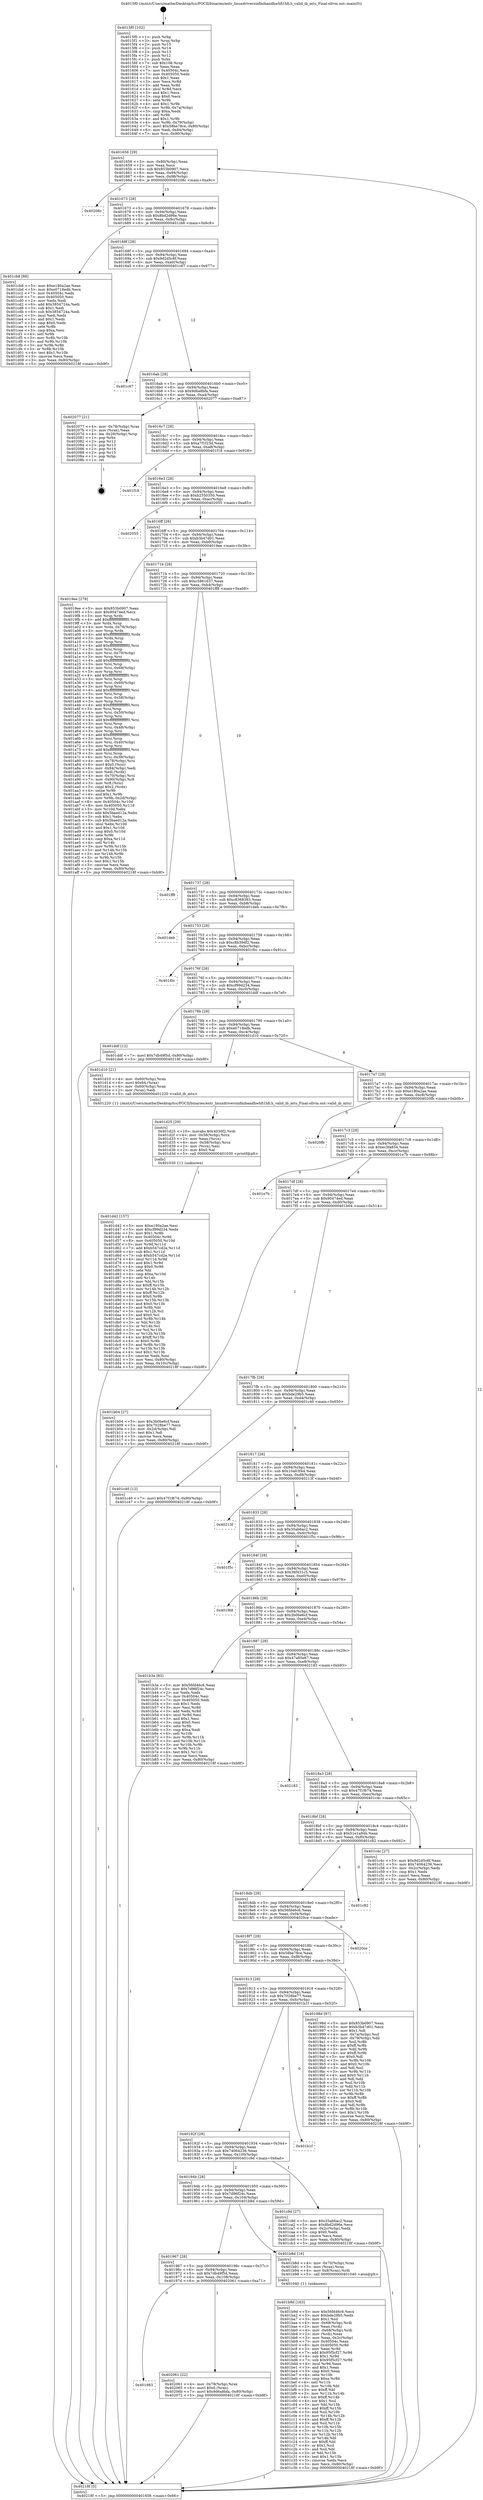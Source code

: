 digraph "0x4015f0" {
  label = "0x4015f0 (/mnt/c/Users/mathe/Desktop/tcc/POCII/binaries/extr_linuxdriversinfinibandhwhfi1hfi.h_valid_ib_mtu_Final-ollvm.out::main(0))"
  labelloc = "t"
  node[shape=record]

  Entry [label="",width=0.3,height=0.3,shape=circle,fillcolor=black,style=filled]
  "0x401656" [label="{
     0x401656 [29]\l
     | [instrs]\l
     &nbsp;&nbsp;0x401656 \<+3\>: mov -0x80(%rbp),%eax\l
     &nbsp;&nbsp;0x401659 \<+2\>: mov %eax,%ecx\l
     &nbsp;&nbsp;0x40165b \<+6\>: sub $0x853b0907,%ecx\l
     &nbsp;&nbsp;0x401661 \<+6\>: mov %eax,-0x94(%rbp)\l
     &nbsp;&nbsp;0x401667 \<+6\>: mov %ecx,-0x98(%rbp)\l
     &nbsp;&nbsp;0x40166d \<+6\>: je 000000000040208c \<main+0xa9c\>\l
  }"]
  "0x40208c" [label="{
     0x40208c\l
  }", style=dashed]
  "0x401673" [label="{
     0x401673 [28]\l
     | [instrs]\l
     &nbsp;&nbsp;0x401673 \<+5\>: jmp 0000000000401678 \<main+0x88\>\l
     &nbsp;&nbsp;0x401678 \<+6\>: mov -0x94(%rbp),%eax\l
     &nbsp;&nbsp;0x40167e \<+5\>: sub $0x8bd2d96e,%eax\l
     &nbsp;&nbsp;0x401683 \<+6\>: mov %eax,-0x9c(%rbp)\l
     &nbsp;&nbsp;0x401689 \<+6\>: je 0000000000401cb8 \<main+0x6c8\>\l
  }"]
  Exit [label="",width=0.3,height=0.3,shape=circle,fillcolor=black,style=filled,peripheries=2]
  "0x401cb8" [label="{
     0x401cb8 [88]\l
     | [instrs]\l
     &nbsp;&nbsp;0x401cb8 \<+5\>: mov $0xe180a2ae,%eax\l
     &nbsp;&nbsp;0x401cbd \<+5\>: mov $0xe0718edb,%ecx\l
     &nbsp;&nbsp;0x401cc2 \<+7\>: mov 0x40504c,%edx\l
     &nbsp;&nbsp;0x401cc9 \<+7\>: mov 0x405050,%esi\l
     &nbsp;&nbsp;0x401cd0 \<+2\>: mov %edx,%edi\l
     &nbsp;&nbsp;0x401cd2 \<+6\>: add $0x3854724a,%edi\l
     &nbsp;&nbsp;0x401cd8 \<+3\>: sub $0x1,%edi\l
     &nbsp;&nbsp;0x401cdb \<+6\>: sub $0x3854724a,%edi\l
     &nbsp;&nbsp;0x401ce1 \<+3\>: imul %edi,%edx\l
     &nbsp;&nbsp;0x401ce4 \<+3\>: and $0x1,%edx\l
     &nbsp;&nbsp;0x401ce7 \<+3\>: cmp $0x0,%edx\l
     &nbsp;&nbsp;0x401cea \<+4\>: sete %r8b\l
     &nbsp;&nbsp;0x401cee \<+3\>: cmp $0xa,%esi\l
     &nbsp;&nbsp;0x401cf1 \<+4\>: setl %r9b\l
     &nbsp;&nbsp;0x401cf5 \<+3\>: mov %r8b,%r10b\l
     &nbsp;&nbsp;0x401cf8 \<+3\>: and %r9b,%r10b\l
     &nbsp;&nbsp;0x401cfb \<+3\>: xor %r9b,%r8b\l
     &nbsp;&nbsp;0x401cfe \<+3\>: or %r8b,%r10b\l
     &nbsp;&nbsp;0x401d01 \<+4\>: test $0x1,%r10b\l
     &nbsp;&nbsp;0x401d05 \<+3\>: cmovne %ecx,%eax\l
     &nbsp;&nbsp;0x401d08 \<+3\>: mov %eax,-0x80(%rbp)\l
     &nbsp;&nbsp;0x401d0b \<+5\>: jmp 000000000040218f \<main+0xb9f\>\l
  }"]
  "0x40168f" [label="{
     0x40168f [28]\l
     | [instrs]\l
     &nbsp;&nbsp;0x40168f \<+5\>: jmp 0000000000401694 \<main+0xa4\>\l
     &nbsp;&nbsp;0x401694 \<+6\>: mov -0x94(%rbp),%eax\l
     &nbsp;&nbsp;0x40169a \<+5\>: sub $0x9d2d5c6f,%eax\l
     &nbsp;&nbsp;0x40169f \<+6\>: mov %eax,-0xa0(%rbp)\l
     &nbsp;&nbsp;0x4016a5 \<+6\>: je 0000000000401c67 \<main+0x677\>\l
  }"]
  "0x401983" [label="{
     0x401983\l
  }", style=dashed]
  "0x401c67" [label="{
     0x401c67\l
  }", style=dashed]
  "0x4016ab" [label="{
     0x4016ab [28]\l
     | [instrs]\l
     &nbsp;&nbsp;0x4016ab \<+5\>: jmp 00000000004016b0 \<main+0xc0\>\l
     &nbsp;&nbsp;0x4016b0 \<+6\>: mov -0x94(%rbp),%eax\l
     &nbsp;&nbsp;0x4016b6 \<+5\>: sub $0x9d6a8bfa,%eax\l
     &nbsp;&nbsp;0x4016bb \<+6\>: mov %eax,-0xa4(%rbp)\l
     &nbsp;&nbsp;0x4016c1 \<+6\>: je 0000000000402077 \<main+0xa87\>\l
  }"]
  "0x402061" [label="{
     0x402061 [22]\l
     | [instrs]\l
     &nbsp;&nbsp;0x402061 \<+4\>: mov -0x78(%rbp),%rax\l
     &nbsp;&nbsp;0x402065 \<+6\>: movl $0x0,(%rax)\l
     &nbsp;&nbsp;0x40206b \<+7\>: movl $0x9d6a8bfa,-0x80(%rbp)\l
     &nbsp;&nbsp;0x402072 \<+5\>: jmp 000000000040218f \<main+0xb9f\>\l
  }"]
  "0x402077" [label="{
     0x402077 [21]\l
     | [instrs]\l
     &nbsp;&nbsp;0x402077 \<+4\>: mov -0x78(%rbp),%rax\l
     &nbsp;&nbsp;0x40207b \<+2\>: mov (%rax),%eax\l
     &nbsp;&nbsp;0x40207d \<+4\>: lea -0x28(%rbp),%rsp\l
     &nbsp;&nbsp;0x402081 \<+1\>: pop %rbx\l
     &nbsp;&nbsp;0x402082 \<+2\>: pop %r12\l
     &nbsp;&nbsp;0x402084 \<+2\>: pop %r13\l
     &nbsp;&nbsp;0x402086 \<+2\>: pop %r14\l
     &nbsp;&nbsp;0x402088 \<+2\>: pop %r15\l
     &nbsp;&nbsp;0x40208a \<+1\>: pop %rbp\l
     &nbsp;&nbsp;0x40208b \<+1\>: ret\l
  }"]
  "0x4016c7" [label="{
     0x4016c7 [28]\l
     | [instrs]\l
     &nbsp;&nbsp;0x4016c7 \<+5\>: jmp 00000000004016cc \<main+0xdc\>\l
     &nbsp;&nbsp;0x4016cc \<+6\>: mov -0x94(%rbp),%eax\l
     &nbsp;&nbsp;0x4016d2 \<+5\>: sub $0xa7f1f23d,%eax\l
     &nbsp;&nbsp;0x4016d7 \<+6\>: mov %eax,-0xa8(%rbp)\l
     &nbsp;&nbsp;0x4016dd \<+6\>: je 0000000000401f18 \<main+0x928\>\l
  }"]
  "0x401d42" [label="{
     0x401d42 [157]\l
     | [instrs]\l
     &nbsp;&nbsp;0x401d42 \<+5\>: mov $0xe180a2ae,%esi\l
     &nbsp;&nbsp;0x401d47 \<+5\>: mov $0xcf99d234,%edx\l
     &nbsp;&nbsp;0x401d4c \<+3\>: mov $0x1,%r8b\l
     &nbsp;&nbsp;0x401d4f \<+8\>: mov 0x40504c,%r9d\l
     &nbsp;&nbsp;0x401d57 \<+8\>: mov 0x405050,%r10d\l
     &nbsp;&nbsp;0x401d5f \<+3\>: mov %r9d,%r11d\l
     &nbsp;&nbsp;0x401d62 \<+7\>: add $0xb547cd2e,%r11d\l
     &nbsp;&nbsp;0x401d69 \<+4\>: sub $0x1,%r11d\l
     &nbsp;&nbsp;0x401d6d \<+7\>: sub $0xb547cd2e,%r11d\l
     &nbsp;&nbsp;0x401d74 \<+4\>: imul %r11d,%r9d\l
     &nbsp;&nbsp;0x401d78 \<+4\>: and $0x1,%r9d\l
     &nbsp;&nbsp;0x401d7c \<+4\>: cmp $0x0,%r9d\l
     &nbsp;&nbsp;0x401d80 \<+3\>: sete %bl\l
     &nbsp;&nbsp;0x401d83 \<+4\>: cmp $0xa,%r10d\l
     &nbsp;&nbsp;0x401d87 \<+4\>: setl %r14b\l
     &nbsp;&nbsp;0x401d8b \<+3\>: mov %bl,%r15b\l
     &nbsp;&nbsp;0x401d8e \<+4\>: xor $0xff,%r15b\l
     &nbsp;&nbsp;0x401d92 \<+3\>: mov %r14b,%r12b\l
     &nbsp;&nbsp;0x401d95 \<+4\>: xor $0xff,%r12b\l
     &nbsp;&nbsp;0x401d99 \<+4\>: xor $0x0,%r8b\l
     &nbsp;&nbsp;0x401d9d \<+3\>: mov %r15b,%r13b\l
     &nbsp;&nbsp;0x401da0 \<+4\>: and $0x0,%r13b\l
     &nbsp;&nbsp;0x401da4 \<+3\>: and %r8b,%bl\l
     &nbsp;&nbsp;0x401da7 \<+3\>: mov %r12b,%cl\l
     &nbsp;&nbsp;0x401daa \<+3\>: and $0x0,%cl\l
     &nbsp;&nbsp;0x401dad \<+3\>: and %r8b,%r14b\l
     &nbsp;&nbsp;0x401db0 \<+3\>: or %bl,%r13b\l
     &nbsp;&nbsp;0x401db3 \<+3\>: or %r14b,%cl\l
     &nbsp;&nbsp;0x401db6 \<+3\>: xor %cl,%r13b\l
     &nbsp;&nbsp;0x401db9 \<+3\>: or %r12b,%r15b\l
     &nbsp;&nbsp;0x401dbc \<+4\>: xor $0xff,%r15b\l
     &nbsp;&nbsp;0x401dc0 \<+4\>: or $0x0,%r8b\l
     &nbsp;&nbsp;0x401dc4 \<+3\>: and %r8b,%r15b\l
     &nbsp;&nbsp;0x401dc7 \<+3\>: or %r15b,%r13b\l
     &nbsp;&nbsp;0x401dca \<+4\>: test $0x1,%r13b\l
     &nbsp;&nbsp;0x401dce \<+3\>: cmovne %edx,%esi\l
     &nbsp;&nbsp;0x401dd1 \<+3\>: mov %esi,-0x80(%rbp)\l
     &nbsp;&nbsp;0x401dd4 \<+6\>: mov %eax,-0x10c(%rbp)\l
     &nbsp;&nbsp;0x401dda \<+5\>: jmp 000000000040218f \<main+0xb9f\>\l
  }"]
  "0x401f18" [label="{
     0x401f18\l
  }", style=dashed]
  "0x4016e3" [label="{
     0x4016e3 [28]\l
     | [instrs]\l
     &nbsp;&nbsp;0x4016e3 \<+5\>: jmp 00000000004016e8 \<main+0xf8\>\l
     &nbsp;&nbsp;0x4016e8 \<+6\>: mov -0x94(%rbp),%eax\l
     &nbsp;&nbsp;0x4016ee \<+5\>: sub $0xb2550350,%eax\l
     &nbsp;&nbsp;0x4016f3 \<+6\>: mov %eax,-0xac(%rbp)\l
     &nbsp;&nbsp;0x4016f9 \<+6\>: je 0000000000402055 \<main+0xa65\>\l
  }"]
  "0x401d25" [label="{
     0x401d25 [29]\l
     | [instrs]\l
     &nbsp;&nbsp;0x401d25 \<+10\>: movabs $0x4030f2,%rdi\l
     &nbsp;&nbsp;0x401d2f \<+4\>: mov -0x58(%rbp),%rcx\l
     &nbsp;&nbsp;0x401d33 \<+2\>: mov %eax,(%rcx)\l
     &nbsp;&nbsp;0x401d35 \<+4\>: mov -0x58(%rbp),%rcx\l
     &nbsp;&nbsp;0x401d39 \<+2\>: mov (%rcx),%esi\l
     &nbsp;&nbsp;0x401d3b \<+2\>: mov $0x0,%al\l
     &nbsp;&nbsp;0x401d3d \<+5\>: call 0000000000401030 \<printf@plt\>\l
     | [calls]\l
     &nbsp;&nbsp;0x401030 \{1\} (unknown)\l
  }"]
  "0x402055" [label="{
     0x402055\l
  }", style=dashed]
  "0x4016ff" [label="{
     0x4016ff [28]\l
     | [instrs]\l
     &nbsp;&nbsp;0x4016ff \<+5\>: jmp 0000000000401704 \<main+0x114\>\l
     &nbsp;&nbsp;0x401704 \<+6\>: mov -0x94(%rbp),%eax\l
     &nbsp;&nbsp;0x40170a \<+5\>: sub $0xb3b47d01,%eax\l
     &nbsp;&nbsp;0x40170f \<+6\>: mov %eax,-0xb0(%rbp)\l
     &nbsp;&nbsp;0x401715 \<+6\>: je 00000000004019ee \<main+0x3fe\>\l
  }"]
  "0x401b9d" [label="{
     0x401b9d [163]\l
     | [instrs]\l
     &nbsp;&nbsp;0x401b9d \<+5\>: mov $0x56fd46c6,%ecx\l
     &nbsp;&nbsp;0x401ba2 \<+5\>: mov $0xbde29b5,%edx\l
     &nbsp;&nbsp;0x401ba7 \<+3\>: mov $0x1,%sil\l
     &nbsp;&nbsp;0x401baa \<+4\>: mov -0x68(%rbp),%rdi\l
     &nbsp;&nbsp;0x401bae \<+2\>: mov %eax,(%rdi)\l
     &nbsp;&nbsp;0x401bb0 \<+4\>: mov -0x68(%rbp),%rdi\l
     &nbsp;&nbsp;0x401bb4 \<+2\>: mov (%rdi),%eax\l
     &nbsp;&nbsp;0x401bb6 \<+3\>: mov %eax,-0x2c(%rbp)\l
     &nbsp;&nbsp;0x401bb9 \<+7\>: mov 0x40504c,%eax\l
     &nbsp;&nbsp;0x401bc0 \<+8\>: mov 0x405050,%r8d\l
     &nbsp;&nbsp;0x401bc8 \<+3\>: mov %eax,%r9d\l
     &nbsp;&nbsp;0x401bcb \<+7\>: add $0x95f5cf27,%r9d\l
     &nbsp;&nbsp;0x401bd2 \<+4\>: sub $0x1,%r9d\l
     &nbsp;&nbsp;0x401bd6 \<+7\>: sub $0x95f5cf27,%r9d\l
     &nbsp;&nbsp;0x401bdd \<+4\>: imul %r9d,%eax\l
     &nbsp;&nbsp;0x401be1 \<+3\>: and $0x1,%eax\l
     &nbsp;&nbsp;0x401be4 \<+3\>: cmp $0x0,%eax\l
     &nbsp;&nbsp;0x401be7 \<+4\>: sete %r10b\l
     &nbsp;&nbsp;0x401beb \<+4\>: cmp $0xa,%r8d\l
     &nbsp;&nbsp;0x401bef \<+4\>: setl %r11b\l
     &nbsp;&nbsp;0x401bf3 \<+3\>: mov %r10b,%bl\l
     &nbsp;&nbsp;0x401bf6 \<+3\>: xor $0xff,%bl\l
     &nbsp;&nbsp;0x401bf9 \<+3\>: mov %r11b,%r14b\l
     &nbsp;&nbsp;0x401bfc \<+4\>: xor $0xff,%r14b\l
     &nbsp;&nbsp;0x401c00 \<+4\>: xor $0x1,%sil\l
     &nbsp;&nbsp;0x401c04 \<+3\>: mov %bl,%r15b\l
     &nbsp;&nbsp;0x401c07 \<+4\>: and $0xff,%r15b\l
     &nbsp;&nbsp;0x401c0b \<+3\>: and %sil,%r10b\l
     &nbsp;&nbsp;0x401c0e \<+3\>: mov %r14b,%r12b\l
     &nbsp;&nbsp;0x401c11 \<+4\>: and $0xff,%r12b\l
     &nbsp;&nbsp;0x401c15 \<+3\>: and %sil,%r11b\l
     &nbsp;&nbsp;0x401c18 \<+3\>: or %r10b,%r15b\l
     &nbsp;&nbsp;0x401c1b \<+3\>: or %r11b,%r12b\l
     &nbsp;&nbsp;0x401c1e \<+3\>: xor %r12b,%r15b\l
     &nbsp;&nbsp;0x401c21 \<+3\>: or %r14b,%bl\l
     &nbsp;&nbsp;0x401c24 \<+3\>: xor $0xff,%bl\l
     &nbsp;&nbsp;0x401c27 \<+4\>: or $0x1,%sil\l
     &nbsp;&nbsp;0x401c2b \<+3\>: and %sil,%bl\l
     &nbsp;&nbsp;0x401c2e \<+3\>: or %bl,%r15b\l
     &nbsp;&nbsp;0x401c31 \<+4\>: test $0x1,%r15b\l
     &nbsp;&nbsp;0x401c35 \<+3\>: cmovne %edx,%ecx\l
     &nbsp;&nbsp;0x401c38 \<+3\>: mov %ecx,-0x80(%rbp)\l
     &nbsp;&nbsp;0x401c3b \<+5\>: jmp 000000000040218f \<main+0xb9f\>\l
  }"]
  "0x4019ee" [label="{
     0x4019ee [278]\l
     | [instrs]\l
     &nbsp;&nbsp;0x4019ee \<+5\>: mov $0x853b0907,%eax\l
     &nbsp;&nbsp;0x4019f3 \<+5\>: mov $0x90474ed,%ecx\l
     &nbsp;&nbsp;0x4019f8 \<+3\>: mov %rsp,%rdx\l
     &nbsp;&nbsp;0x4019fb \<+4\>: add $0xfffffffffffffff0,%rdx\l
     &nbsp;&nbsp;0x4019ff \<+3\>: mov %rdx,%rsp\l
     &nbsp;&nbsp;0x401a02 \<+4\>: mov %rdx,-0x78(%rbp)\l
     &nbsp;&nbsp;0x401a06 \<+3\>: mov %rsp,%rdx\l
     &nbsp;&nbsp;0x401a09 \<+4\>: add $0xfffffffffffffff0,%rdx\l
     &nbsp;&nbsp;0x401a0d \<+3\>: mov %rdx,%rsp\l
     &nbsp;&nbsp;0x401a10 \<+3\>: mov %rsp,%rsi\l
     &nbsp;&nbsp;0x401a13 \<+4\>: add $0xfffffffffffffff0,%rsi\l
     &nbsp;&nbsp;0x401a17 \<+3\>: mov %rsi,%rsp\l
     &nbsp;&nbsp;0x401a1a \<+4\>: mov %rsi,-0x70(%rbp)\l
     &nbsp;&nbsp;0x401a1e \<+3\>: mov %rsp,%rsi\l
     &nbsp;&nbsp;0x401a21 \<+4\>: add $0xfffffffffffffff0,%rsi\l
     &nbsp;&nbsp;0x401a25 \<+3\>: mov %rsi,%rsp\l
     &nbsp;&nbsp;0x401a28 \<+4\>: mov %rsi,-0x68(%rbp)\l
     &nbsp;&nbsp;0x401a2c \<+3\>: mov %rsp,%rsi\l
     &nbsp;&nbsp;0x401a2f \<+4\>: add $0xfffffffffffffff0,%rsi\l
     &nbsp;&nbsp;0x401a33 \<+3\>: mov %rsi,%rsp\l
     &nbsp;&nbsp;0x401a36 \<+4\>: mov %rsi,-0x60(%rbp)\l
     &nbsp;&nbsp;0x401a3a \<+3\>: mov %rsp,%rsi\l
     &nbsp;&nbsp;0x401a3d \<+4\>: add $0xfffffffffffffff0,%rsi\l
     &nbsp;&nbsp;0x401a41 \<+3\>: mov %rsi,%rsp\l
     &nbsp;&nbsp;0x401a44 \<+4\>: mov %rsi,-0x58(%rbp)\l
     &nbsp;&nbsp;0x401a48 \<+3\>: mov %rsp,%rsi\l
     &nbsp;&nbsp;0x401a4b \<+4\>: add $0xfffffffffffffff0,%rsi\l
     &nbsp;&nbsp;0x401a4f \<+3\>: mov %rsi,%rsp\l
     &nbsp;&nbsp;0x401a52 \<+4\>: mov %rsi,-0x50(%rbp)\l
     &nbsp;&nbsp;0x401a56 \<+3\>: mov %rsp,%rsi\l
     &nbsp;&nbsp;0x401a59 \<+4\>: add $0xfffffffffffffff0,%rsi\l
     &nbsp;&nbsp;0x401a5d \<+3\>: mov %rsi,%rsp\l
     &nbsp;&nbsp;0x401a60 \<+4\>: mov %rsi,-0x48(%rbp)\l
     &nbsp;&nbsp;0x401a64 \<+3\>: mov %rsp,%rsi\l
     &nbsp;&nbsp;0x401a67 \<+4\>: add $0xfffffffffffffff0,%rsi\l
     &nbsp;&nbsp;0x401a6b \<+3\>: mov %rsi,%rsp\l
     &nbsp;&nbsp;0x401a6e \<+4\>: mov %rsi,-0x40(%rbp)\l
     &nbsp;&nbsp;0x401a72 \<+3\>: mov %rsp,%rsi\l
     &nbsp;&nbsp;0x401a75 \<+4\>: add $0xfffffffffffffff0,%rsi\l
     &nbsp;&nbsp;0x401a79 \<+3\>: mov %rsi,%rsp\l
     &nbsp;&nbsp;0x401a7c \<+4\>: mov %rsi,-0x38(%rbp)\l
     &nbsp;&nbsp;0x401a80 \<+4\>: mov -0x78(%rbp),%rsi\l
     &nbsp;&nbsp;0x401a84 \<+6\>: movl $0x0,(%rsi)\l
     &nbsp;&nbsp;0x401a8a \<+6\>: mov -0x84(%rbp),%edi\l
     &nbsp;&nbsp;0x401a90 \<+2\>: mov %edi,(%rdx)\l
     &nbsp;&nbsp;0x401a92 \<+4\>: mov -0x70(%rbp),%rsi\l
     &nbsp;&nbsp;0x401a96 \<+7\>: mov -0x90(%rbp),%r8\l
     &nbsp;&nbsp;0x401a9d \<+3\>: mov %r8,(%rsi)\l
     &nbsp;&nbsp;0x401aa0 \<+3\>: cmpl $0x2,(%rdx)\l
     &nbsp;&nbsp;0x401aa3 \<+4\>: setne %r9b\l
     &nbsp;&nbsp;0x401aa7 \<+4\>: and $0x1,%r9b\l
     &nbsp;&nbsp;0x401aab \<+4\>: mov %r9b,-0x2d(%rbp)\l
     &nbsp;&nbsp;0x401aaf \<+8\>: mov 0x40504c,%r10d\l
     &nbsp;&nbsp;0x401ab7 \<+8\>: mov 0x405050,%r11d\l
     &nbsp;&nbsp;0x401abf \<+3\>: mov %r10d,%ebx\l
     &nbsp;&nbsp;0x401ac2 \<+6\>: add $0x5baed12a,%ebx\l
     &nbsp;&nbsp;0x401ac8 \<+3\>: sub $0x1,%ebx\l
     &nbsp;&nbsp;0x401acb \<+6\>: sub $0x5baed12a,%ebx\l
     &nbsp;&nbsp;0x401ad1 \<+4\>: imul %ebx,%r10d\l
     &nbsp;&nbsp;0x401ad5 \<+4\>: and $0x1,%r10d\l
     &nbsp;&nbsp;0x401ad9 \<+4\>: cmp $0x0,%r10d\l
     &nbsp;&nbsp;0x401add \<+4\>: sete %r9b\l
     &nbsp;&nbsp;0x401ae1 \<+4\>: cmp $0xa,%r11d\l
     &nbsp;&nbsp;0x401ae5 \<+4\>: setl %r14b\l
     &nbsp;&nbsp;0x401ae9 \<+3\>: mov %r9b,%r15b\l
     &nbsp;&nbsp;0x401aec \<+3\>: and %r14b,%r15b\l
     &nbsp;&nbsp;0x401aef \<+3\>: xor %r14b,%r9b\l
     &nbsp;&nbsp;0x401af2 \<+3\>: or %r9b,%r15b\l
     &nbsp;&nbsp;0x401af5 \<+4\>: test $0x1,%r15b\l
     &nbsp;&nbsp;0x401af9 \<+3\>: cmovne %ecx,%eax\l
     &nbsp;&nbsp;0x401afc \<+3\>: mov %eax,-0x80(%rbp)\l
     &nbsp;&nbsp;0x401aff \<+5\>: jmp 000000000040218f \<main+0xb9f\>\l
  }"]
  "0x40171b" [label="{
     0x40171b [28]\l
     | [instrs]\l
     &nbsp;&nbsp;0x40171b \<+5\>: jmp 0000000000401720 \<main+0x130\>\l
     &nbsp;&nbsp;0x401720 \<+6\>: mov -0x94(%rbp),%eax\l
     &nbsp;&nbsp;0x401726 \<+5\>: sub $0xc5861637,%eax\l
     &nbsp;&nbsp;0x40172b \<+6\>: mov %eax,-0xb4(%rbp)\l
     &nbsp;&nbsp;0x401731 \<+6\>: je 0000000000401ff8 \<main+0xa08\>\l
  }"]
  "0x401967" [label="{
     0x401967 [28]\l
     | [instrs]\l
     &nbsp;&nbsp;0x401967 \<+5\>: jmp 000000000040196c \<main+0x37c\>\l
     &nbsp;&nbsp;0x40196c \<+6\>: mov -0x94(%rbp),%eax\l
     &nbsp;&nbsp;0x401972 \<+5\>: sub $0x7db49f5d,%eax\l
     &nbsp;&nbsp;0x401977 \<+6\>: mov %eax,-0x108(%rbp)\l
     &nbsp;&nbsp;0x40197d \<+6\>: je 0000000000402061 \<main+0xa71\>\l
  }"]
  "0x401ff8" [label="{
     0x401ff8\l
  }", style=dashed]
  "0x401737" [label="{
     0x401737 [28]\l
     | [instrs]\l
     &nbsp;&nbsp;0x401737 \<+5\>: jmp 000000000040173c \<main+0x14c\>\l
     &nbsp;&nbsp;0x40173c \<+6\>: mov -0x94(%rbp),%eax\l
     &nbsp;&nbsp;0x401742 \<+5\>: sub $0xc8368383,%eax\l
     &nbsp;&nbsp;0x401747 \<+6\>: mov %eax,-0xb8(%rbp)\l
     &nbsp;&nbsp;0x40174d \<+6\>: je 0000000000401deb \<main+0x7fb\>\l
  }"]
  "0x401b8d" [label="{
     0x401b8d [16]\l
     | [instrs]\l
     &nbsp;&nbsp;0x401b8d \<+4\>: mov -0x70(%rbp),%rax\l
     &nbsp;&nbsp;0x401b91 \<+3\>: mov (%rax),%rax\l
     &nbsp;&nbsp;0x401b94 \<+4\>: mov 0x8(%rax),%rdi\l
     &nbsp;&nbsp;0x401b98 \<+5\>: call 0000000000401040 \<atoi@plt\>\l
     | [calls]\l
     &nbsp;&nbsp;0x401040 \{1\} (unknown)\l
  }"]
  "0x401deb" [label="{
     0x401deb\l
  }", style=dashed]
  "0x401753" [label="{
     0x401753 [28]\l
     | [instrs]\l
     &nbsp;&nbsp;0x401753 \<+5\>: jmp 0000000000401758 \<main+0x168\>\l
     &nbsp;&nbsp;0x401758 \<+6\>: mov -0x94(%rbp),%eax\l
     &nbsp;&nbsp;0x40175e \<+5\>: sub $0xc8b39df2,%eax\l
     &nbsp;&nbsp;0x401763 \<+6\>: mov %eax,-0xbc(%rbp)\l
     &nbsp;&nbsp;0x401769 \<+6\>: je 0000000000401f0c \<main+0x91c\>\l
  }"]
  "0x40194b" [label="{
     0x40194b [28]\l
     | [instrs]\l
     &nbsp;&nbsp;0x40194b \<+5\>: jmp 0000000000401950 \<main+0x360\>\l
     &nbsp;&nbsp;0x401950 \<+6\>: mov -0x94(%rbp),%eax\l
     &nbsp;&nbsp;0x401956 \<+5\>: sub $0x7d96f24c,%eax\l
     &nbsp;&nbsp;0x40195b \<+6\>: mov %eax,-0x104(%rbp)\l
     &nbsp;&nbsp;0x401961 \<+6\>: je 0000000000401b8d \<main+0x59d\>\l
  }"]
  "0x401f0c" [label="{
     0x401f0c\l
  }", style=dashed]
  "0x40176f" [label="{
     0x40176f [28]\l
     | [instrs]\l
     &nbsp;&nbsp;0x40176f \<+5\>: jmp 0000000000401774 \<main+0x184\>\l
     &nbsp;&nbsp;0x401774 \<+6\>: mov -0x94(%rbp),%eax\l
     &nbsp;&nbsp;0x40177a \<+5\>: sub $0xcf99d234,%eax\l
     &nbsp;&nbsp;0x40177f \<+6\>: mov %eax,-0xc0(%rbp)\l
     &nbsp;&nbsp;0x401785 \<+6\>: je 0000000000401ddf \<main+0x7ef\>\l
  }"]
  "0x401c9d" [label="{
     0x401c9d [27]\l
     | [instrs]\l
     &nbsp;&nbsp;0x401c9d \<+5\>: mov $0x35ab6ac2,%eax\l
     &nbsp;&nbsp;0x401ca2 \<+5\>: mov $0x8bd2d96e,%ecx\l
     &nbsp;&nbsp;0x401ca7 \<+3\>: mov -0x2c(%rbp),%edx\l
     &nbsp;&nbsp;0x401caa \<+3\>: cmp $0x0,%edx\l
     &nbsp;&nbsp;0x401cad \<+3\>: cmove %ecx,%eax\l
     &nbsp;&nbsp;0x401cb0 \<+3\>: mov %eax,-0x80(%rbp)\l
     &nbsp;&nbsp;0x401cb3 \<+5\>: jmp 000000000040218f \<main+0xb9f\>\l
  }"]
  "0x401ddf" [label="{
     0x401ddf [12]\l
     | [instrs]\l
     &nbsp;&nbsp;0x401ddf \<+7\>: movl $0x7db49f5d,-0x80(%rbp)\l
     &nbsp;&nbsp;0x401de6 \<+5\>: jmp 000000000040218f \<main+0xb9f\>\l
  }"]
  "0x40178b" [label="{
     0x40178b [28]\l
     | [instrs]\l
     &nbsp;&nbsp;0x40178b \<+5\>: jmp 0000000000401790 \<main+0x1a0\>\l
     &nbsp;&nbsp;0x401790 \<+6\>: mov -0x94(%rbp),%eax\l
     &nbsp;&nbsp;0x401796 \<+5\>: sub $0xe0718edb,%eax\l
     &nbsp;&nbsp;0x40179b \<+6\>: mov %eax,-0xc4(%rbp)\l
     &nbsp;&nbsp;0x4017a1 \<+6\>: je 0000000000401d10 \<main+0x720\>\l
  }"]
  "0x40192f" [label="{
     0x40192f [28]\l
     | [instrs]\l
     &nbsp;&nbsp;0x40192f \<+5\>: jmp 0000000000401934 \<main+0x344\>\l
     &nbsp;&nbsp;0x401934 \<+6\>: mov -0x94(%rbp),%eax\l
     &nbsp;&nbsp;0x40193a \<+5\>: sub $0x74064236,%eax\l
     &nbsp;&nbsp;0x40193f \<+6\>: mov %eax,-0x100(%rbp)\l
     &nbsp;&nbsp;0x401945 \<+6\>: je 0000000000401c9d \<main+0x6ad\>\l
  }"]
  "0x401d10" [label="{
     0x401d10 [21]\l
     | [instrs]\l
     &nbsp;&nbsp;0x401d10 \<+4\>: mov -0x60(%rbp),%rax\l
     &nbsp;&nbsp;0x401d14 \<+6\>: movl $0x64,(%rax)\l
     &nbsp;&nbsp;0x401d1a \<+4\>: mov -0x60(%rbp),%rax\l
     &nbsp;&nbsp;0x401d1e \<+2\>: mov (%rax),%edi\l
     &nbsp;&nbsp;0x401d20 \<+5\>: call 0000000000401220 \<valid_ib_mtu\>\l
     | [calls]\l
     &nbsp;&nbsp;0x401220 \{1\} (/mnt/c/Users/mathe/Desktop/tcc/POCII/binaries/extr_linuxdriversinfinibandhwhfi1hfi.h_valid_ib_mtu_Final-ollvm.out::valid_ib_mtu)\l
  }"]
  "0x4017a7" [label="{
     0x4017a7 [28]\l
     | [instrs]\l
     &nbsp;&nbsp;0x4017a7 \<+5\>: jmp 00000000004017ac \<main+0x1bc\>\l
     &nbsp;&nbsp;0x4017ac \<+6\>: mov -0x94(%rbp),%eax\l
     &nbsp;&nbsp;0x4017b2 \<+5\>: sub $0xe180a2ae,%eax\l
     &nbsp;&nbsp;0x4017b7 \<+6\>: mov %eax,-0xc8(%rbp)\l
     &nbsp;&nbsp;0x4017bd \<+6\>: je 00000000004020fb \<main+0xb0b\>\l
  }"]
  "0x401b1f" [label="{
     0x401b1f\l
  }", style=dashed]
  "0x4020fb" [label="{
     0x4020fb\l
  }", style=dashed]
  "0x4017c3" [label="{
     0x4017c3 [28]\l
     | [instrs]\l
     &nbsp;&nbsp;0x4017c3 \<+5\>: jmp 00000000004017c8 \<main+0x1d8\>\l
     &nbsp;&nbsp;0x4017c8 \<+6\>: mov -0x94(%rbp),%eax\l
     &nbsp;&nbsp;0x4017ce \<+5\>: sub $0xec3fa854,%eax\l
     &nbsp;&nbsp;0x4017d3 \<+6\>: mov %eax,-0xcc(%rbp)\l
     &nbsp;&nbsp;0x4017d9 \<+6\>: je 0000000000401e7b \<main+0x88b\>\l
  }"]
  "0x4015f0" [label="{
     0x4015f0 [102]\l
     | [instrs]\l
     &nbsp;&nbsp;0x4015f0 \<+1\>: push %rbp\l
     &nbsp;&nbsp;0x4015f1 \<+3\>: mov %rsp,%rbp\l
     &nbsp;&nbsp;0x4015f4 \<+2\>: push %r15\l
     &nbsp;&nbsp;0x4015f6 \<+2\>: push %r14\l
     &nbsp;&nbsp;0x4015f8 \<+2\>: push %r13\l
     &nbsp;&nbsp;0x4015fa \<+2\>: push %r12\l
     &nbsp;&nbsp;0x4015fc \<+1\>: push %rbx\l
     &nbsp;&nbsp;0x4015fd \<+7\>: sub $0x108,%rsp\l
     &nbsp;&nbsp;0x401604 \<+2\>: xor %eax,%eax\l
     &nbsp;&nbsp;0x401606 \<+7\>: mov 0x40504c,%ecx\l
     &nbsp;&nbsp;0x40160d \<+7\>: mov 0x405050,%edx\l
     &nbsp;&nbsp;0x401614 \<+3\>: sub $0x1,%eax\l
     &nbsp;&nbsp;0x401617 \<+3\>: mov %ecx,%r8d\l
     &nbsp;&nbsp;0x40161a \<+3\>: add %eax,%r8d\l
     &nbsp;&nbsp;0x40161d \<+4\>: imul %r8d,%ecx\l
     &nbsp;&nbsp;0x401621 \<+3\>: and $0x1,%ecx\l
     &nbsp;&nbsp;0x401624 \<+3\>: cmp $0x0,%ecx\l
     &nbsp;&nbsp;0x401627 \<+4\>: sete %r9b\l
     &nbsp;&nbsp;0x40162b \<+4\>: and $0x1,%r9b\l
     &nbsp;&nbsp;0x40162f \<+4\>: mov %r9b,-0x7a(%rbp)\l
     &nbsp;&nbsp;0x401633 \<+3\>: cmp $0xa,%edx\l
     &nbsp;&nbsp;0x401636 \<+4\>: setl %r9b\l
     &nbsp;&nbsp;0x40163a \<+4\>: and $0x1,%r9b\l
     &nbsp;&nbsp;0x40163e \<+4\>: mov %r9b,-0x79(%rbp)\l
     &nbsp;&nbsp;0x401642 \<+7\>: movl $0x58be78ce,-0x80(%rbp)\l
     &nbsp;&nbsp;0x401649 \<+6\>: mov %edi,-0x84(%rbp)\l
     &nbsp;&nbsp;0x40164f \<+7\>: mov %rsi,-0x90(%rbp)\l
  }"]
  "0x401e7b" [label="{
     0x401e7b\l
  }", style=dashed]
  "0x4017df" [label="{
     0x4017df [28]\l
     | [instrs]\l
     &nbsp;&nbsp;0x4017df \<+5\>: jmp 00000000004017e4 \<main+0x1f4\>\l
     &nbsp;&nbsp;0x4017e4 \<+6\>: mov -0x94(%rbp),%eax\l
     &nbsp;&nbsp;0x4017ea \<+5\>: sub $0x90474ed,%eax\l
     &nbsp;&nbsp;0x4017ef \<+6\>: mov %eax,-0xd0(%rbp)\l
     &nbsp;&nbsp;0x4017f5 \<+6\>: je 0000000000401b04 \<main+0x514\>\l
  }"]
  "0x40218f" [label="{
     0x40218f [5]\l
     | [instrs]\l
     &nbsp;&nbsp;0x40218f \<+5\>: jmp 0000000000401656 \<main+0x66\>\l
  }"]
  "0x401b04" [label="{
     0x401b04 [27]\l
     | [instrs]\l
     &nbsp;&nbsp;0x401b04 \<+5\>: mov $0x3b0be6cf,%eax\l
     &nbsp;&nbsp;0x401b09 \<+5\>: mov $0x7028be77,%ecx\l
     &nbsp;&nbsp;0x401b0e \<+3\>: mov -0x2d(%rbp),%dl\l
     &nbsp;&nbsp;0x401b11 \<+3\>: test $0x1,%dl\l
     &nbsp;&nbsp;0x401b14 \<+3\>: cmovne %ecx,%eax\l
     &nbsp;&nbsp;0x401b17 \<+3\>: mov %eax,-0x80(%rbp)\l
     &nbsp;&nbsp;0x401b1a \<+5\>: jmp 000000000040218f \<main+0xb9f\>\l
  }"]
  "0x4017fb" [label="{
     0x4017fb [28]\l
     | [instrs]\l
     &nbsp;&nbsp;0x4017fb \<+5\>: jmp 0000000000401800 \<main+0x210\>\l
     &nbsp;&nbsp;0x401800 \<+6\>: mov -0x94(%rbp),%eax\l
     &nbsp;&nbsp;0x401806 \<+5\>: sub $0xbde29b5,%eax\l
     &nbsp;&nbsp;0x40180b \<+6\>: mov %eax,-0xd4(%rbp)\l
     &nbsp;&nbsp;0x401811 \<+6\>: je 0000000000401c40 \<main+0x650\>\l
  }"]
  "0x401913" [label="{
     0x401913 [28]\l
     | [instrs]\l
     &nbsp;&nbsp;0x401913 \<+5\>: jmp 0000000000401918 \<main+0x328\>\l
     &nbsp;&nbsp;0x401918 \<+6\>: mov -0x94(%rbp),%eax\l
     &nbsp;&nbsp;0x40191e \<+5\>: sub $0x7028be77,%eax\l
     &nbsp;&nbsp;0x401923 \<+6\>: mov %eax,-0xfc(%rbp)\l
     &nbsp;&nbsp;0x401929 \<+6\>: je 0000000000401b1f \<main+0x52f\>\l
  }"]
  "0x401c40" [label="{
     0x401c40 [12]\l
     | [instrs]\l
     &nbsp;&nbsp;0x401c40 \<+7\>: movl $0x47f1f674,-0x80(%rbp)\l
     &nbsp;&nbsp;0x401c47 \<+5\>: jmp 000000000040218f \<main+0xb9f\>\l
  }"]
  "0x401817" [label="{
     0x401817 [28]\l
     | [instrs]\l
     &nbsp;&nbsp;0x401817 \<+5\>: jmp 000000000040181c \<main+0x22c\>\l
     &nbsp;&nbsp;0x40181c \<+6\>: mov -0x94(%rbp),%eax\l
     &nbsp;&nbsp;0x401822 \<+5\>: sub $0x10a03f44,%eax\l
     &nbsp;&nbsp;0x401827 \<+6\>: mov %eax,-0xd8(%rbp)\l
     &nbsp;&nbsp;0x40182d \<+6\>: je 000000000040213f \<main+0xb4f\>\l
  }"]
  "0x40198d" [label="{
     0x40198d [97]\l
     | [instrs]\l
     &nbsp;&nbsp;0x40198d \<+5\>: mov $0x853b0907,%eax\l
     &nbsp;&nbsp;0x401992 \<+5\>: mov $0xb3b47d01,%ecx\l
     &nbsp;&nbsp;0x401997 \<+2\>: mov $0x1,%dl\l
     &nbsp;&nbsp;0x401999 \<+4\>: mov -0x7a(%rbp),%sil\l
     &nbsp;&nbsp;0x40199d \<+4\>: mov -0x79(%rbp),%dil\l
     &nbsp;&nbsp;0x4019a1 \<+3\>: mov %sil,%r8b\l
     &nbsp;&nbsp;0x4019a4 \<+4\>: xor $0xff,%r8b\l
     &nbsp;&nbsp;0x4019a8 \<+3\>: mov %dil,%r9b\l
     &nbsp;&nbsp;0x4019ab \<+4\>: xor $0xff,%r9b\l
     &nbsp;&nbsp;0x4019af \<+3\>: xor $0x0,%dl\l
     &nbsp;&nbsp;0x4019b2 \<+3\>: mov %r8b,%r10b\l
     &nbsp;&nbsp;0x4019b5 \<+4\>: and $0x0,%r10b\l
     &nbsp;&nbsp;0x4019b9 \<+3\>: and %dl,%sil\l
     &nbsp;&nbsp;0x4019bc \<+3\>: mov %r9b,%r11b\l
     &nbsp;&nbsp;0x4019bf \<+4\>: and $0x0,%r11b\l
     &nbsp;&nbsp;0x4019c3 \<+3\>: and %dl,%dil\l
     &nbsp;&nbsp;0x4019c6 \<+3\>: or %sil,%r10b\l
     &nbsp;&nbsp;0x4019c9 \<+3\>: or %dil,%r11b\l
     &nbsp;&nbsp;0x4019cc \<+3\>: xor %r11b,%r10b\l
     &nbsp;&nbsp;0x4019cf \<+3\>: or %r9b,%r8b\l
     &nbsp;&nbsp;0x4019d2 \<+4\>: xor $0xff,%r8b\l
     &nbsp;&nbsp;0x4019d6 \<+3\>: or $0x0,%dl\l
     &nbsp;&nbsp;0x4019d9 \<+3\>: and %dl,%r8b\l
     &nbsp;&nbsp;0x4019dc \<+3\>: or %r8b,%r10b\l
     &nbsp;&nbsp;0x4019df \<+4\>: test $0x1,%r10b\l
     &nbsp;&nbsp;0x4019e3 \<+3\>: cmovne %ecx,%eax\l
     &nbsp;&nbsp;0x4019e6 \<+3\>: mov %eax,-0x80(%rbp)\l
     &nbsp;&nbsp;0x4019e9 \<+5\>: jmp 000000000040218f \<main+0xb9f\>\l
  }"]
  "0x40213f" [label="{
     0x40213f\l
  }", style=dashed]
  "0x401833" [label="{
     0x401833 [28]\l
     | [instrs]\l
     &nbsp;&nbsp;0x401833 \<+5\>: jmp 0000000000401838 \<main+0x248\>\l
     &nbsp;&nbsp;0x401838 \<+6\>: mov -0x94(%rbp),%eax\l
     &nbsp;&nbsp;0x40183e \<+5\>: sub $0x35ab6ac2,%eax\l
     &nbsp;&nbsp;0x401843 \<+6\>: mov %eax,-0xdc(%rbp)\l
     &nbsp;&nbsp;0x401849 \<+6\>: je 0000000000401f5c \<main+0x96c\>\l
  }"]
  "0x4018f7" [label="{
     0x4018f7 [28]\l
     | [instrs]\l
     &nbsp;&nbsp;0x4018f7 \<+5\>: jmp 00000000004018fc \<main+0x30c\>\l
     &nbsp;&nbsp;0x4018fc \<+6\>: mov -0x94(%rbp),%eax\l
     &nbsp;&nbsp;0x401902 \<+5\>: sub $0x58be78ce,%eax\l
     &nbsp;&nbsp;0x401907 \<+6\>: mov %eax,-0xf8(%rbp)\l
     &nbsp;&nbsp;0x40190d \<+6\>: je 000000000040198d \<main+0x39d\>\l
  }"]
  "0x401f5c" [label="{
     0x401f5c\l
  }", style=dashed]
  "0x40184f" [label="{
     0x40184f [28]\l
     | [instrs]\l
     &nbsp;&nbsp;0x40184f \<+5\>: jmp 0000000000401854 \<main+0x264\>\l
     &nbsp;&nbsp;0x401854 \<+6\>: mov -0x94(%rbp),%eax\l
     &nbsp;&nbsp;0x40185a \<+5\>: sub $0x36f431c5,%eax\l
     &nbsp;&nbsp;0x40185f \<+6\>: mov %eax,-0xe0(%rbp)\l
     &nbsp;&nbsp;0x401865 \<+6\>: je 0000000000401f68 \<main+0x978\>\l
  }"]
  "0x4020ce" [label="{
     0x4020ce\l
  }", style=dashed]
  "0x401f68" [label="{
     0x401f68\l
  }", style=dashed]
  "0x40186b" [label="{
     0x40186b [28]\l
     | [instrs]\l
     &nbsp;&nbsp;0x40186b \<+5\>: jmp 0000000000401870 \<main+0x280\>\l
     &nbsp;&nbsp;0x401870 \<+6\>: mov -0x94(%rbp),%eax\l
     &nbsp;&nbsp;0x401876 \<+5\>: sub $0x3b0be6cf,%eax\l
     &nbsp;&nbsp;0x40187b \<+6\>: mov %eax,-0xe4(%rbp)\l
     &nbsp;&nbsp;0x401881 \<+6\>: je 0000000000401b3a \<main+0x54a\>\l
  }"]
  "0x4018db" [label="{
     0x4018db [28]\l
     | [instrs]\l
     &nbsp;&nbsp;0x4018db \<+5\>: jmp 00000000004018e0 \<main+0x2f0\>\l
     &nbsp;&nbsp;0x4018e0 \<+6\>: mov -0x94(%rbp),%eax\l
     &nbsp;&nbsp;0x4018e6 \<+5\>: sub $0x56fd46c6,%eax\l
     &nbsp;&nbsp;0x4018eb \<+6\>: mov %eax,-0xf4(%rbp)\l
     &nbsp;&nbsp;0x4018f1 \<+6\>: je 00000000004020ce \<main+0xade\>\l
  }"]
  "0x401b3a" [label="{
     0x401b3a [83]\l
     | [instrs]\l
     &nbsp;&nbsp;0x401b3a \<+5\>: mov $0x56fd46c6,%eax\l
     &nbsp;&nbsp;0x401b3f \<+5\>: mov $0x7d96f24c,%ecx\l
     &nbsp;&nbsp;0x401b44 \<+2\>: xor %edx,%edx\l
     &nbsp;&nbsp;0x401b46 \<+7\>: mov 0x40504c,%esi\l
     &nbsp;&nbsp;0x401b4d \<+7\>: mov 0x405050,%edi\l
     &nbsp;&nbsp;0x401b54 \<+3\>: sub $0x1,%edx\l
     &nbsp;&nbsp;0x401b57 \<+3\>: mov %esi,%r8d\l
     &nbsp;&nbsp;0x401b5a \<+3\>: add %edx,%r8d\l
     &nbsp;&nbsp;0x401b5d \<+4\>: imul %r8d,%esi\l
     &nbsp;&nbsp;0x401b61 \<+3\>: and $0x1,%esi\l
     &nbsp;&nbsp;0x401b64 \<+3\>: cmp $0x0,%esi\l
     &nbsp;&nbsp;0x401b67 \<+4\>: sete %r9b\l
     &nbsp;&nbsp;0x401b6b \<+3\>: cmp $0xa,%edi\l
     &nbsp;&nbsp;0x401b6e \<+4\>: setl %r10b\l
     &nbsp;&nbsp;0x401b72 \<+3\>: mov %r9b,%r11b\l
     &nbsp;&nbsp;0x401b75 \<+3\>: and %r10b,%r11b\l
     &nbsp;&nbsp;0x401b78 \<+3\>: xor %r10b,%r9b\l
     &nbsp;&nbsp;0x401b7b \<+3\>: or %r9b,%r11b\l
     &nbsp;&nbsp;0x401b7e \<+4\>: test $0x1,%r11b\l
     &nbsp;&nbsp;0x401b82 \<+3\>: cmovne %ecx,%eax\l
     &nbsp;&nbsp;0x401b85 \<+3\>: mov %eax,-0x80(%rbp)\l
     &nbsp;&nbsp;0x401b88 \<+5\>: jmp 000000000040218f \<main+0xb9f\>\l
  }"]
  "0x401887" [label="{
     0x401887 [28]\l
     | [instrs]\l
     &nbsp;&nbsp;0x401887 \<+5\>: jmp 000000000040188c \<main+0x29c\>\l
     &nbsp;&nbsp;0x40188c \<+6\>: mov -0x94(%rbp),%eax\l
     &nbsp;&nbsp;0x401892 \<+5\>: sub $0x47a85e67,%eax\l
     &nbsp;&nbsp;0x401897 \<+6\>: mov %eax,-0xe8(%rbp)\l
     &nbsp;&nbsp;0x40189d \<+6\>: je 0000000000402183 \<main+0xb93\>\l
  }"]
  "0x401c82" [label="{
     0x401c82\l
  }", style=dashed]
  "0x402183" [label="{
     0x402183\l
  }", style=dashed]
  "0x4018a3" [label="{
     0x4018a3 [28]\l
     | [instrs]\l
     &nbsp;&nbsp;0x4018a3 \<+5\>: jmp 00000000004018a8 \<main+0x2b8\>\l
     &nbsp;&nbsp;0x4018a8 \<+6\>: mov -0x94(%rbp),%eax\l
     &nbsp;&nbsp;0x4018ae \<+5\>: sub $0x47f1f674,%eax\l
     &nbsp;&nbsp;0x4018b3 \<+6\>: mov %eax,-0xec(%rbp)\l
     &nbsp;&nbsp;0x4018b9 \<+6\>: je 0000000000401c4c \<main+0x65c\>\l
  }"]
  "0x4018bf" [label="{
     0x4018bf [28]\l
     | [instrs]\l
     &nbsp;&nbsp;0x4018bf \<+5\>: jmp 00000000004018c4 \<main+0x2d4\>\l
     &nbsp;&nbsp;0x4018c4 \<+6\>: mov -0x94(%rbp),%eax\l
     &nbsp;&nbsp;0x4018ca \<+5\>: sub $0x51e1a94b,%eax\l
     &nbsp;&nbsp;0x4018cf \<+6\>: mov %eax,-0xf0(%rbp)\l
     &nbsp;&nbsp;0x4018d5 \<+6\>: je 0000000000401c82 \<main+0x692\>\l
  }"]
  "0x401c4c" [label="{
     0x401c4c [27]\l
     | [instrs]\l
     &nbsp;&nbsp;0x401c4c \<+5\>: mov $0x9d2d5c6f,%eax\l
     &nbsp;&nbsp;0x401c51 \<+5\>: mov $0x74064236,%ecx\l
     &nbsp;&nbsp;0x401c56 \<+3\>: mov -0x2c(%rbp),%edx\l
     &nbsp;&nbsp;0x401c59 \<+3\>: cmp $0x1,%edx\l
     &nbsp;&nbsp;0x401c5c \<+3\>: cmovl %ecx,%eax\l
     &nbsp;&nbsp;0x401c5f \<+3\>: mov %eax,-0x80(%rbp)\l
     &nbsp;&nbsp;0x401c62 \<+5\>: jmp 000000000040218f \<main+0xb9f\>\l
  }"]
  Entry -> "0x4015f0" [label=" 1"]
  "0x401656" -> "0x40208c" [label=" 0"]
  "0x401656" -> "0x401673" [label=" 13"]
  "0x402077" -> Exit [label=" 1"]
  "0x401673" -> "0x401cb8" [label=" 1"]
  "0x401673" -> "0x40168f" [label=" 12"]
  "0x402061" -> "0x40218f" [label=" 1"]
  "0x40168f" -> "0x401c67" [label=" 0"]
  "0x40168f" -> "0x4016ab" [label=" 12"]
  "0x401967" -> "0x401983" [label=" 0"]
  "0x4016ab" -> "0x402077" [label=" 1"]
  "0x4016ab" -> "0x4016c7" [label=" 11"]
  "0x401967" -> "0x402061" [label=" 1"]
  "0x4016c7" -> "0x401f18" [label=" 0"]
  "0x4016c7" -> "0x4016e3" [label=" 11"]
  "0x401ddf" -> "0x40218f" [label=" 1"]
  "0x4016e3" -> "0x402055" [label=" 0"]
  "0x4016e3" -> "0x4016ff" [label=" 11"]
  "0x401d42" -> "0x40218f" [label=" 1"]
  "0x4016ff" -> "0x4019ee" [label=" 1"]
  "0x4016ff" -> "0x40171b" [label=" 10"]
  "0x401d25" -> "0x401d42" [label=" 1"]
  "0x40171b" -> "0x401ff8" [label=" 0"]
  "0x40171b" -> "0x401737" [label=" 10"]
  "0x401d10" -> "0x401d25" [label=" 1"]
  "0x401737" -> "0x401deb" [label=" 0"]
  "0x401737" -> "0x401753" [label=" 10"]
  "0x401cb8" -> "0x40218f" [label=" 1"]
  "0x401753" -> "0x401f0c" [label=" 0"]
  "0x401753" -> "0x40176f" [label=" 10"]
  "0x401c4c" -> "0x40218f" [label=" 1"]
  "0x40176f" -> "0x401ddf" [label=" 1"]
  "0x40176f" -> "0x40178b" [label=" 9"]
  "0x401c40" -> "0x40218f" [label=" 1"]
  "0x40178b" -> "0x401d10" [label=" 1"]
  "0x40178b" -> "0x4017a7" [label=" 8"]
  "0x401b8d" -> "0x401b9d" [label=" 1"]
  "0x4017a7" -> "0x4020fb" [label=" 0"]
  "0x4017a7" -> "0x4017c3" [label=" 8"]
  "0x40194b" -> "0x401967" [label=" 1"]
  "0x4017c3" -> "0x401e7b" [label=" 0"]
  "0x4017c3" -> "0x4017df" [label=" 8"]
  "0x40192f" -> "0x40194b" [label=" 2"]
  "0x4017df" -> "0x401b04" [label=" 1"]
  "0x4017df" -> "0x4017fb" [label=" 7"]
  "0x40192f" -> "0x401c9d" [label=" 1"]
  "0x4017fb" -> "0x401c40" [label=" 1"]
  "0x4017fb" -> "0x401817" [label=" 6"]
  "0x401b9d" -> "0x40218f" [label=" 1"]
  "0x401817" -> "0x40213f" [label=" 0"]
  "0x401817" -> "0x401833" [label=" 6"]
  "0x401913" -> "0x40192f" [label=" 3"]
  "0x401833" -> "0x401f5c" [label=" 0"]
  "0x401833" -> "0x40184f" [label=" 6"]
  "0x40194b" -> "0x401b8d" [label=" 1"]
  "0x40184f" -> "0x401f68" [label=" 0"]
  "0x40184f" -> "0x40186b" [label=" 6"]
  "0x401b3a" -> "0x40218f" [label=" 1"]
  "0x40186b" -> "0x401b3a" [label=" 1"]
  "0x40186b" -> "0x401887" [label=" 5"]
  "0x4019ee" -> "0x40218f" [label=" 1"]
  "0x401887" -> "0x402183" [label=" 0"]
  "0x401887" -> "0x4018a3" [label=" 5"]
  "0x401c9d" -> "0x40218f" [label=" 1"]
  "0x4018a3" -> "0x401c4c" [label=" 1"]
  "0x4018a3" -> "0x4018bf" [label=" 4"]
  "0x40218f" -> "0x401656" [label=" 12"]
  "0x4018bf" -> "0x401c82" [label=" 0"]
  "0x4018bf" -> "0x4018db" [label=" 4"]
  "0x401b04" -> "0x40218f" [label=" 1"]
  "0x4018db" -> "0x4020ce" [label=" 0"]
  "0x4018db" -> "0x4018f7" [label=" 4"]
  "0x401913" -> "0x401b1f" [label=" 0"]
  "0x4018f7" -> "0x40198d" [label=" 1"]
  "0x4018f7" -> "0x401913" [label=" 3"]
  "0x40198d" -> "0x40218f" [label=" 1"]
  "0x4015f0" -> "0x401656" [label=" 1"]
}
